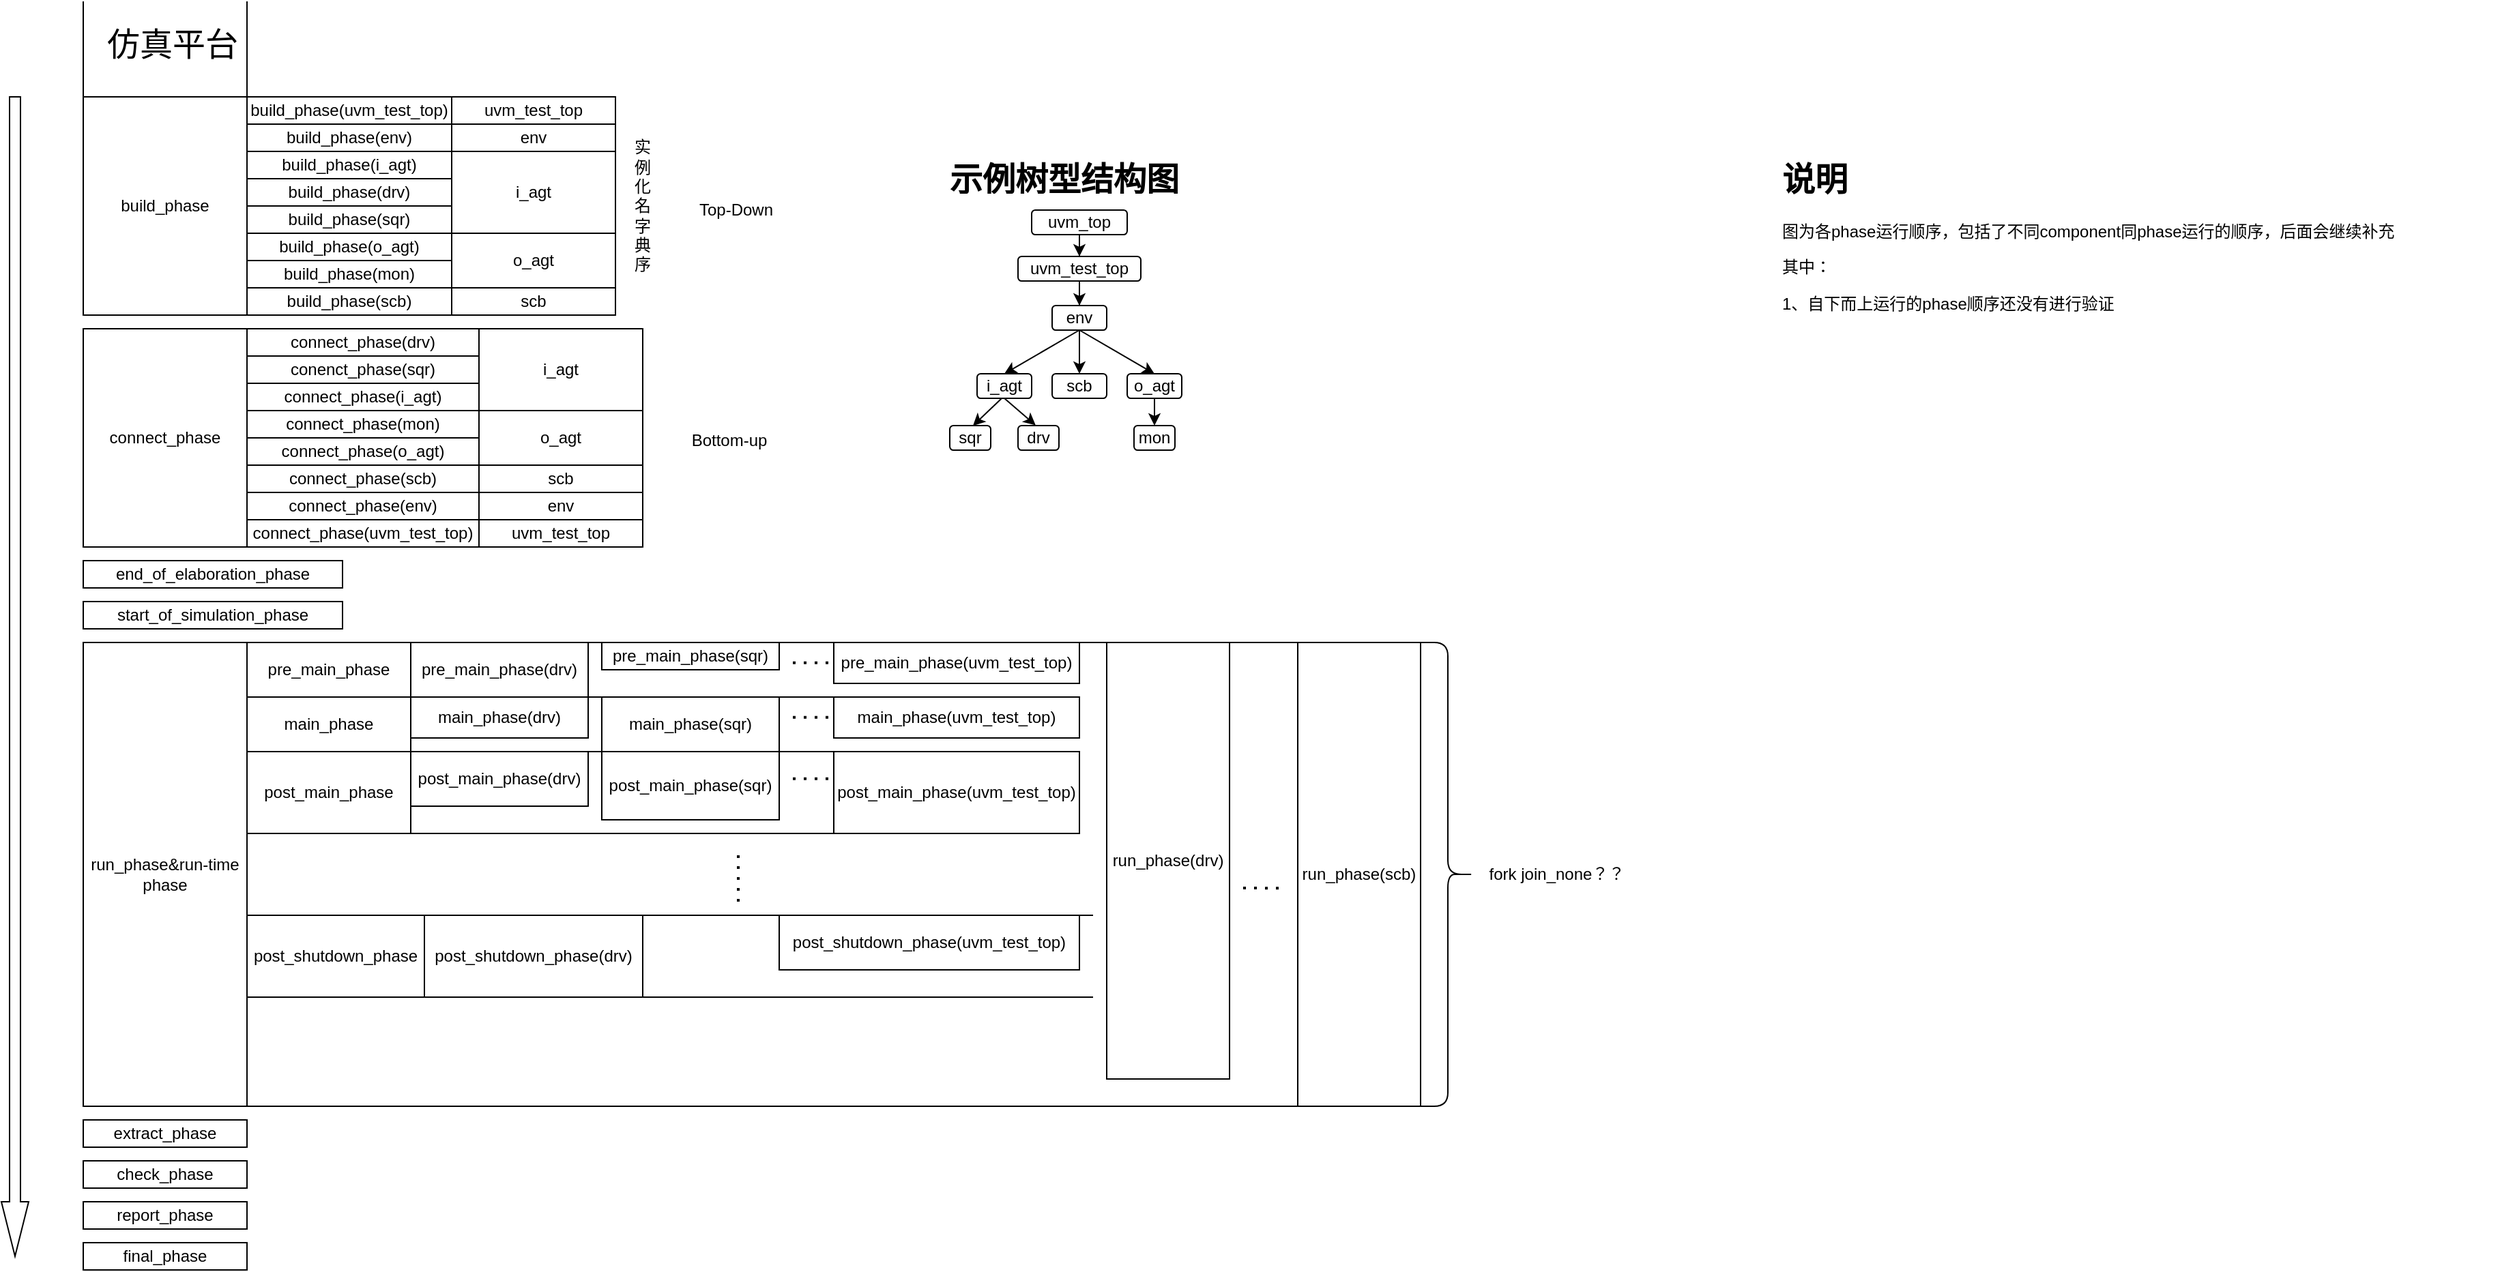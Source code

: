 <mxfile version="24.5.5" type="github">
  <diagram name="第 1 页" id="PAKgEMh2x5S0RE_B--pN">
    <mxGraphModel dx="3276" dy="1551" grid="1" gridSize="10" guides="1" tooltips="1" connect="1" arrows="1" fold="1" page="1" pageScale="1" pageWidth="850" pageHeight="1100" math="0" shadow="0">
      <root>
        <mxCell id="0" />
        <mxCell id="1" parent="0" />
        <mxCell id="J0PudwGmoJVlMHtpE4xF-1" value="build_phase" style="rounded=0;whiteSpace=wrap;html=1;" vertex="1" parent="1">
          <mxGeometry x="220" y="100" width="120" height="160" as="geometry" />
        </mxCell>
        <mxCell id="J0PudwGmoJVlMHtpE4xF-2" value="&lt;font style=&quot;font-size: 24px&quot;&gt;仿真平台&lt;/font&gt;" style="text;html=1;align=center;verticalAlign=middle;resizable=0;points=[];autosize=1;" vertex="1" parent="1">
          <mxGeometry x="230" y="52" width="110" height="20" as="geometry" />
        </mxCell>
        <mxCell id="J0PudwGmoJVlMHtpE4xF-3" value="build_phase(uvm_test_top)" style="rounded=0;whiteSpace=wrap;html=1;" vertex="1" parent="1">
          <mxGeometry x="340" y="100" width="150" height="20" as="geometry" />
        </mxCell>
        <mxCell id="J0PudwGmoJVlMHtpE4xF-4" value="build_phase(env)" style="rounded=0;whiteSpace=wrap;html=1;" vertex="1" parent="1">
          <mxGeometry x="340" y="120" width="150" height="20" as="geometry" />
        </mxCell>
        <mxCell id="J0PudwGmoJVlMHtpE4xF-5" value="build_phase(o_agt)" style="rounded=0;whiteSpace=wrap;html=1;" vertex="1" parent="1">
          <mxGeometry x="340" y="200" width="150" height="20" as="geometry" />
        </mxCell>
        <mxCell id="J0PudwGmoJVlMHtpE4xF-6" value="build_phase(i_agt)" style="rounded=0;whiteSpace=wrap;html=1;" vertex="1" parent="1">
          <mxGeometry x="340" y="140" width="150" height="20" as="geometry" />
        </mxCell>
        <mxCell id="J0PudwGmoJVlMHtpE4xF-7" value="build_phase(drv)" style="rounded=0;whiteSpace=wrap;html=1;" vertex="1" parent="1">
          <mxGeometry x="340" y="160" width="150" height="20" as="geometry" />
        </mxCell>
        <mxCell id="J0PudwGmoJVlMHtpE4xF-8" value="build_phase(sqr)" style="rounded=0;whiteSpace=wrap;html=1;" vertex="1" parent="1">
          <mxGeometry x="340" y="180" width="150" height="20" as="geometry" />
        </mxCell>
        <mxCell id="J0PudwGmoJVlMHtpE4xF-9" value="build_phase(mon)" style="rounded=0;whiteSpace=wrap;html=1;" vertex="1" parent="1">
          <mxGeometry x="340" y="220" width="150" height="20" as="geometry" />
        </mxCell>
        <mxCell id="J0PudwGmoJVlMHtpE4xF-10" value="build_phase(scb)" style="rounded=0;whiteSpace=wrap;html=1;" vertex="1" parent="1">
          <mxGeometry x="340" y="240" width="150" height="20" as="geometry" />
        </mxCell>
        <mxCell id="J0PudwGmoJVlMHtpE4xF-11" value="scb" style="rounded=0;whiteSpace=wrap;html=1;" vertex="1" parent="1">
          <mxGeometry x="490" y="240" width="120" height="20" as="geometry" />
        </mxCell>
        <mxCell id="J0PudwGmoJVlMHtpE4xF-12" value="i_agt" style="rounded=0;whiteSpace=wrap;html=1;" vertex="1" parent="1">
          <mxGeometry x="490" y="140" width="120" height="60" as="geometry" />
        </mxCell>
        <mxCell id="J0PudwGmoJVlMHtpE4xF-13" value="o_agt" style="rounded=0;whiteSpace=wrap;html=1;" vertex="1" parent="1">
          <mxGeometry x="490" y="200" width="120" height="40" as="geometry" />
        </mxCell>
        <mxCell id="J0PudwGmoJVlMHtpE4xF-14" value="env" style="rounded=0;whiteSpace=wrap;html=1;" vertex="1" parent="1">
          <mxGeometry x="490" y="120" width="120" height="20" as="geometry" />
        </mxCell>
        <mxCell id="J0PudwGmoJVlMHtpE4xF-15" value="uvm_test_top" style="rounded=0;whiteSpace=wrap;html=1;" vertex="1" parent="1">
          <mxGeometry x="490" y="100" width="120" height="20" as="geometry" />
        </mxCell>
        <mxCell id="J0PudwGmoJVlMHtpE4xF-16" value="connect_phase" style="rounded=0;whiteSpace=wrap;html=1;" vertex="1" parent="1">
          <mxGeometry x="220" y="270" width="120" height="160" as="geometry" />
        </mxCell>
        <mxCell id="J0PudwGmoJVlMHtpE4xF-17" value="connect_phase(uvm_test_top)" style="rounded=0;whiteSpace=wrap;html=1;" vertex="1" parent="1">
          <mxGeometry x="340" y="410" width="170" height="20" as="geometry" />
        </mxCell>
        <mxCell id="J0PudwGmoJVlMHtpE4xF-18" value="connect_phase(env)" style="rounded=0;whiteSpace=wrap;html=1;" vertex="1" parent="1">
          <mxGeometry x="340" y="390" width="170" height="20" as="geometry" />
        </mxCell>
        <mxCell id="J0PudwGmoJVlMHtpE4xF-19" value="connect_phase(mon)" style="rounded=0;whiteSpace=wrap;html=1;" vertex="1" parent="1">
          <mxGeometry x="340" y="330" width="170" height="20" as="geometry" />
        </mxCell>
        <mxCell id="J0PudwGmoJVlMHtpE4xF-20" value="connect_phase(drv)" style="rounded=0;whiteSpace=wrap;html=1;" vertex="1" parent="1">
          <mxGeometry x="340" y="270" width="170" height="20" as="geometry" />
        </mxCell>
        <mxCell id="J0PudwGmoJVlMHtpE4xF-21" value="conenct_phase(sqr)" style="rounded=0;whiteSpace=wrap;html=1;" vertex="1" parent="1">
          <mxGeometry x="340" y="290" width="170" height="20" as="geometry" />
        </mxCell>
        <mxCell id="J0PudwGmoJVlMHtpE4xF-22" value="connect_phase(i_agt)" style="rounded=0;whiteSpace=wrap;html=1;" vertex="1" parent="1">
          <mxGeometry x="340" y="310" width="170" height="20" as="geometry" />
        </mxCell>
        <mxCell id="J0PudwGmoJVlMHtpE4xF-23" value="connect_phase(o_agt)" style="rounded=0;whiteSpace=wrap;html=1;" vertex="1" parent="1">
          <mxGeometry x="340" y="350" width="170" height="20" as="geometry" />
        </mxCell>
        <mxCell id="J0PudwGmoJVlMHtpE4xF-24" value="connect_phase(scb)" style="rounded=0;whiteSpace=wrap;html=1;" vertex="1" parent="1">
          <mxGeometry x="340" y="370" width="170" height="20" as="geometry" />
        </mxCell>
        <mxCell id="J0PudwGmoJVlMHtpE4xF-25" value="scb" style="rounded=0;whiteSpace=wrap;html=1;" vertex="1" parent="1">
          <mxGeometry x="510" y="370" width="120" height="20" as="geometry" />
        </mxCell>
        <mxCell id="J0PudwGmoJVlMHtpE4xF-26" value="i_agt" style="rounded=0;whiteSpace=wrap;html=1;" vertex="1" parent="1">
          <mxGeometry x="510" y="270" width="120" height="60" as="geometry" />
        </mxCell>
        <mxCell id="J0PudwGmoJVlMHtpE4xF-27" value="o_agt" style="rounded=0;whiteSpace=wrap;html=1;" vertex="1" parent="1">
          <mxGeometry x="510" y="330" width="120" height="40" as="geometry" />
        </mxCell>
        <mxCell id="J0PudwGmoJVlMHtpE4xF-28" value="env" style="rounded=0;whiteSpace=wrap;html=1;" vertex="1" parent="1">
          <mxGeometry x="510" y="390" width="120" height="20" as="geometry" />
        </mxCell>
        <mxCell id="J0PudwGmoJVlMHtpE4xF-29" value="uvm_test_top" style="rounded=0;whiteSpace=wrap;html=1;" vertex="1" parent="1">
          <mxGeometry x="510" y="410" width="120" height="20" as="geometry" />
        </mxCell>
        <mxCell id="J0PudwGmoJVlMHtpE4xF-30" value="" style="html=1;shadow=0;dashed=0;align=center;verticalAlign=middle;shape=mxgraph.arrows2.arrow;dy=0.6;dx=40;direction=south;notch=0;" vertex="1" parent="1">
          <mxGeometry x="160" y="100" width="20" height="850" as="geometry" />
        </mxCell>
        <mxCell id="J0PudwGmoJVlMHtpE4xF-31" value="实例化名字典序" style="text;html=1;strokeColor=none;fillColor=none;align=center;verticalAlign=middle;whiteSpace=wrap;rounded=0;" vertex="1" parent="1">
          <mxGeometry x="620" y="140" width="20" height="80" as="geometry" />
        </mxCell>
        <mxCell id="J0PudwGmoJVlMHtpE4xF-32" value="end_of_elaboration_phase" style="rounded=0;whiteSpace=wrap;html=1;" vertex="1" parent="1">
          <mxGeometry x="220" y="440" width="190" height="20" as="geometry" />
        </mxCell>
        <mxCell id="J0PudwGmoJVlMHtpE4xF-33" value="start_of_simulation_phase" style="rounded=0;whiteSpace=wrap;html=1;" vertex="1" parent="1">
          <mxGeometry x="220" y="470" width="190" height="20" as="geometry" />
        </mxCell>
        <mxCell id="J0PudwGmoJVlMHtpE4xF-34" value="extract_phase" style="rounded=0;whiteSpace=wrap;html=1;" vertex="1" parent="1">
          <mxGeometry x="220" y="850" width="120" height="20" as="geometry" />
        </mxCell>
        <mxCell id="J0PudwGmoJVlMHtpE4xF-35" value="run_phase&amp;amp;run-time phase" style="rounded=0;whiteSpace=wrap;html=1;" vertex="1" parent="1">
          <mxGeometry x="220" y="500" width="120" height="340" as="geometry" />
        </mxCell>
        <mxCell id="J0PudwGmoJVlMHtpE4xF-36" value="run_phase(drv)" style="rounded=0;whiteSpace=wrap;html=1;" vertex="1" parent="1">
          <mxGeometry x="970" y="500" width="90" height="320" as="geometry" />
        </mxCell>
        <mxCell id="J0PudwGmoJVlMHtpE4xF-37" value="run_phase(scb)" style="rounded=0;whiteSpace=wrap;html=1;" vertex="1" parent="1">
          <mxGeometry x="1110" y="500" width="90" height="340" as="geometry" />
        </mxCell>
        <mxCell id="J0PudwGmoJVlMHtpE4xF-38" value="pre_main_phase(drv)" style="rounded=0;whiteSpace=wrap;html=1;" vertex="1" parent="1">
          <mxGeometry x="460" y="500" width="130" height="40" as="geometry" />
        </mxCell>
        <mxCell id="J0PudwGmoJVlMHtpE4xF-39" value="pre_main_phase(sqr)" style="rounded=0;whiteSpace=wrap;html=1;" vertex="1" parent="1">
          <mxGeometry x="600" y="500" width="130" height="20" as="geometry" />
        </mxCell>
        <mxCell id="J0PudwGmoJVlMHtpE4xF-40" value="" style="endArrow=none;dashed=1;html=1;dashPattern=1 3;strokeWidth=2;" edge="1" parent="1">
          <mxGeometry width="50" height="50" relative="1" as="geometry">
            <mxPoint x="740" y="514.83" as="sourcePoint" />
            <mxPoint x="770" y="514.95" as="targetPoint" />
          </mxGeometry>
        </mxCell>
        <mxCell id="J0PudwGmoJVlMHtpE4xF-41" value="pre_main_phase(uvm_test_top)" style="rounded=0;whiteSpace=wrap;html=1;" vertex="1" parent="1">
          <mxGeometry x="770" y="500" width="180" height="30" as="geometry" />
        </mxCell>
        <mxCell id="J0PudwGmoJVlMHtpE4xF-42" value="main_phase(drv)" style="rounded=0;whiteSpace=wrap;html=1;" vertex="1" parent="1">
          <mxGeometry x="460" y="540" width="130" height="30" as="geometry" />
        </mxCell>
        <mxCell id="J0PudwGmoJVlMHtpE4xF-43" value="main_phase(sqr)" style="rounded=0;whiteSpace=wrap;html=1;" vertex="1" parent="1">
          <mxGeometry x="600" y="540" width="130" height="40" as="geometry" />
        </mxCell>
        <mxCell id="J0PudwGmoJVlMHtpE4xF-44" value="main_phase(uvm_test_top)" style="rounded=0;whiteSpace=wrap;html=1;" vertex="1" parent="1">
          <mxGeometry x="770" y="540" width="180" height="30" as="geometry" />
        </mxCell>
        <mxCell id="J0PudwGmoJVlMHtpE4xF-45" value="" style="endArrow=none;dashed=1;html=1;dashPattern=1 3;strokeWidth=2;" edge="1" parent="1">
          <mxGeometry width="50" height="50" relative="1" as="geometry">
            <mxPoint x="740" y="554.83" as="sourcePoint" />
            <mxPoint x="770" y="554.95" as="targetPoint" />
          </mxGeometry>
        </mxCell>
        <mxCell id="J0PudwGmoJVlMHtpE4xF-46" value="post_main_phase(drv)" style="rounded=0;whiteSpace=wrap;html=1;" vertex="1" parent="1">
          <mxGeometry x="460" y="580" width="130" height="40" as="geometry" />
        </mxCell>
        <mxCell id="J0PudwGmoJVlMHtpE4xF-47" value="post_main_phase(sqr)" style="rounded=0;whiteSpace=wrap;html=1;" vertex="1" parent="1">
          <mxGeometry x="600" y="580" width="130" height="50" as="geometry" />
        </mxCell>
        <mxCell id="J0PudwGmoJVlMHtpE4xF-48" value="post_main_phase(uvm_test_top)" style="rounded=0;whiteSpace=wrap;html=1;" vertex="1" parent="1">
          <mxGeometry x="770" y="580" width="180" height="60" as="geometry" />
        </mxCell>
        <mxCell id="J0PudwGmoJVlMHtpE4xF-49" value="" style="endArrow=none;dashed=1;html=1;dashPattern=1 3;strokeWidth=2;" edge="1" parent="1">
          <mxGeometry width="50" height="50" relative="1" as="geometry">
            <mxPoint x="740" y="599.83" as="sourcePoint" />
            <mxPoint x="770" y="599.95" as="targetPoint" />
          </mxGeometry>
        </mxCell>
        <mxCell id="J0PudwGmoJVlMHtpE4xF-50" value="&lt;span&gt;pre_main_phase&lt;/span&gt;" style="rounded=0;whiteSpace=wrap;html=1;" vertex="1" parent="1">
          <mxGeometry x="340" y="500" width="120" height="40" as="geometry" />
        </mxCell>
        <mxCell id="J0PudwGmoJVlMHtpE4xF-51" value="main_phase" style="rounded=0;whiteSpace=wrap;html=1;" vertex="1" parent="1">
          <mxGeometry x="340" y="540" width="120" height="40" as="geometry" />
        </mxCell>
        <mxCell id="J0PudwGmoJVlMHtpE4xF-52" value="post_main_phase" style="rounded=0;whiteSpace=wrap;html=1;" vertex="1" parent="1">
          <mxGeometry x="340" y="580" width="120" height="60" as="geometry" />
        </mxCell>
        <mxCell id="J0PudwGmoJVlMHtpE4xF-53" value="" style="endArrow=none;dashed=1;html=1;dashPattern=1 3;strokeWidth=2;" edge="1" parent="1">
          <mxGeometry width="50" height="50" relative="1" as="geometry">
            <mxPoint x="700" y="690.0" as="sourcePoint" />
            <mxPoint x="700" y="650.0" as="targetPoint" />
          </mxGeometry>
        </mxCell>
        <mxCell id="J0PudwGmoJVlMHtpE4xF-54" value="" style="endArrow=none;html=1;" edge="1" parent="1">
          <mxGeometry width="50" height="50" relative="1" as="geometry">
            <mxPoint x="450" y="700.0" as="sourcePoint" />
            <mxPoint x="960" y="700.0" as="targetPoint" />
          </mxGeometry>
        </mxCell>
        <mxCell id="J0PudwGmoJVlMHtpE4xF-55" value="post_shutdown_phase(drv)" style="rounded=0;whiteSpace=wrap;html=1;" vertex="1" parent="1">
          <mxGeometry x="470" y="700" width="160" height="60" as="geometry" />
        </mxCell>
        <mxCell id="J0PudwGmoJVlMHtpE4xF-56" value="post_shutdown_phase(uvm_test_top)" style="rounded=0;whiteSpace=wrap;html=1;" vertex="1" parent="1">
          <mxGeometry x="730" y="700" width="220" height="40" as="geometry" />
        </mxCell>
        <mxCell id="J0PudwGmoJVlMHtpE4xF-57" value="" style="endArrow=none;html=1;" edge="1" parent="1">
          <mxGeometry width="50" height="50" relative="1" as="geometry">
            <mxPoint x="450" y="760.0" as="sourcePoint" />
            <mxPoint x="960" y="760.0" as="targetPoint" />
          </mxGeometry>
        </mxCell>
        <mxCell id="J0PudwGmoJVlMHtpE4xF-58" value="" style="endArrow=none;html=1;" edge="1" parent="1">
          <mxGeometry width="50" height="50" relative="1" as="geometry">
            <mxPoint x="340" y="840" as="sourcePoint" />
            <mxPoint x="1170" y="840" as="targetPoint" />
          </mxGeometry>
        </mxCell>
        <mxCell id="J0PudwGmoJVlMHtpE4xF-59" value="post_shutdown_phase" style="rounded=0;whiteSpace=wrap;html=1;" vertex="1" parent="1">
          <mxGeometry x="340" y="700" width="130" height="60" as="geometry" />
        </mxCell>
        <mxCell id="J0PudwGmoJVlMHtpE4xF-60" value="" style="endArrow=none;html=1;exitX=0;exitY=0;exitDx=0;exitDy=0;" edge="1" parent="1" source="J0PudwGmoJVlMHtpE4xF-35">
          <mxGeometry width="50" height="50" relative="1" as="geometry">
            <mxPoint x="780" y="470" as="sourcePoint" />
            <mxPoint x="1170" y="500.0" as="targetPoint" />
          </mxGeometry>
        </mxCell>
        <mxCell id="J0PudwGmoJVlMHtpE4xF-61" value="" style="endArrow=none;html=1;exitX=1;exitY=1;exitDx=0;exitDy=0;entryX=1;entryY=0;entryDx=0;entryDy=0;" edge="1" parent="1" source="J0PudwGmoJVlMHtpE4xF-38" target="J0PudwGmoJVlMHtpE4xF-44">
          <mxGeometry width="50" height="50" relative="1" as="geometry">
            <mxPoint x="800" y="510" as="sourcePoint" />
            <mxPoint x="850" y="460" as="targetPoint" />
          </mxGeometry>
        </mxCell>
        <mxCell id="J0PudwGmoJVlMHtpE4xF-62" value="" style="endArrow=none;html=1;exitX=1;exitY=0;exitDx=0;exitDy=0;entryX=0;entryY=0;entryDx=0;entryDy=0;" edge="1" parent="1" source="J0PudwGmoJVlMHtpE4xF-46" target="J0PudwGmoJVlMHtpE4xF-48">
          <mxGeometry width="50" height="50" relative="1" as="geometry">
            <mxPoint x="600" y="690" as="sourcePoint" />
            <mxPoint x="650" y="640" as="targetPoint" />
          </mxGeometry>
        </mxCell>
        <mxCell id="J0PudwGmoJVlMHtpE4xF-63" value="" style="endArrow=none;html=1;exitX=1;exitY=1;exitDx=0;exitDy=0;entryX=0;entryY=1;entryDx=0;entryDy=0;" edge="1" parent="1" source="J0PudwGmoJVlMHtpE4xF-52" target="J0PudwGmoJVlMHtpE4xF-48">
          <mxGeometry width="50" height="50" relative="1" as="geometry">
            <mxPoint x="570" y="690" as="sourcePoint" />
            <mxPoint x="620" y="640" as="targetPoint" />
          </mxGeometry>
        </mxCell>
        <mxCell id="J0PudwGmoJVlMHtpE4xF-64" value="" style="endArrow=none;html=1;exitX=0;exitY=0;exitDx=0;exitDy=0;" edge="1" parent="1" source="J0PudwGmoJVlMHtpE4xF-3">
          <mxGeometry width="50" height="50" relative="1" as="geometry">
            <mxPoint x="350" y="100" as="sourcePoint" />
            <mxPoint x="340" y="30" as="targetPoint" />
          </mxGeometry>
        </mxCell>
        <mxCell id="J0PudwGmoJVlMHtpE4xF-65" value="" style="endArrow=none;html=1;exitX=0;exitY=0;exitDx=0;exitDy=0;" edge="1" parent="1" source="J0PudwGmoJVlMHtpE4xF-1">
          <mxGeometry width="50" height="50" relative="1" as="geometry">
            <mxPoint x="180" y="60" as="sourcePoint" />
            <mxPoint x="220" y="30" as="targetPoint" />
          </mxGeometry>
        </mxCell>
        <mxCell id="J0PudwGmoJVlMHtpE4xF-66" value="Top-Down" style="text;html=1;align=center;verticalAlign=middle;resizable=0;points=[];autosize=1;" vertex="1" parent="1">
          <mxGeometry x="663" y="173" width="70" height="20" as="geometry" />
        </mxCell>
        <mxCell id="J0PudwGmoJVlMHtpE4xF-67" value="Bottom-up" style="text;html=1;align=center;verticalAlign=middle;resizable=0;points=[];autosize=1;" vertex="1" parent="1">
          <mxGeometry x="658" y="342" width="70" height="20" as="geometry" />
        </mxCell>
        <mxCell id="J0PudwGmoJVlMHtpE4xF-68" value="" style="shape=curlyBracket;whiteSpace=wrap;html=1;rounded=1;flipH=1;" vertex="1" parent="1">
          <mxGeometry x="1200" y="500" width="40" height="340" as="geometry" />
        </mxCell>
        <mxCell id="J0PudwGmoJVlMHtpE4xF-69" value="fork join_none？？" style="text;html=1;strokeColor=none;fillColor=none;align=center;verticalAlign=middle;whiteSpace=wrap;rounded=0;" vertex="1" parent="1">
          <mxGeometry x="1240" y="660" width="120" height="20" as="geometry" />
        </mxCell>
        <mxCell id="J0PudwGmoJVlMHtpE4xF-70" value="check_phase" style="rounded=0;whiteSpace=wrap;html=1;" vertex="1" parent="1">
          <mxGeometry x="220" y="880" width="120" height="20" as="geometry" />
        </mxCell>
        <mxCell id="J0PudwGmoJVlMHtpE4xF-71" value="report_phase" style="rounded=0;whiteSpace=wrap;html=1;" vertex="1" parent="1">
          <mxGeometry x="220" y="910" width="120" height="20" as="geometry" />
        </mxCell>
        <mxCell id="J0PudwGmoJVlMHtpE4xF-72" value="final_phase" style="rounded=0;whiteSpace=wrap;html=1;" vertex="1" parent="1">
          <mxGeometry x="220" y="940" width="120" height="20" as="geometry" />
        </mxCell>
        <mxCell id="J0PudwGmoJVlMHtpE4xF-73" value="" style="endArrow=none;dashed=1;html=1;dashPattern=1 3;strokeWidth=2;" edge="1" parent="1">
          <mxGeometry width="50" height="50" relative="1" as="geometry">
            <mxPoint x="1070" y="680.0" as="sourcePoint" />
            <mxPoint x="1100" y="680.12" as="targetPoint" />
          </mxGeometry>
        </mxCell>
        <mxCell id="J0PudwGmoJVlMHtpE4xF-74" value="&lt;h1&gt;说明&lt;/h1&gt;&lt;p&gt;图为各phase运行顺序，包括了不同component同phase运行的顺序，后面会继续补充&lt;/p&gt;&lt;p&gt;其中：&lt;/p&gt;&lt;p&gt;1、自下而上运行的phase顺序还没有进行验证&lt;/p&gt;" style="text;html=1;strokeColor=none;fillColor=none;spacing=5;spacingTop=-20;whiteSpace=wrap;overflow=hidden;rounded=0;" vertex="1" parent="1">
          <mxGeometry x="1460" y="141" width="530" height="120" as="geometry" />
        </mxCell>
        <mxCell id="J0PudwGmoJVlMHtpE4xF-75" style="edgeStyle=orthogonalEdgeStyle;rounded=0;orthogonalLoop=1;jettySize=auto;html=1;entryX=0.5;entryY=0;entryDx=0;entryDy=0;" edge="1" parent="1" source="J0PudwGmoJVlMHtpE4xF-76" target="J0PudwGmoJVlMHtpE4xF-78">
          <mxGeometry relative="1" as="geometry" />
        </mxCell>
        <mxCell id="J0PudwGmoJVlMHtpE4xF-76" value="uvm_top" style="rounded=1;whiteSpace=wrap;html=1;" vertex="1" parent="1">
          <mxGeometry x="915" y="183" width="70" height="18" as="geometry" />
        </mxCell>
        <mxCell id="J0PudwGmoJVlMHtpE4xF-77" style="edgeStyle=orthogonalEdgeStyle;rounded=0;orthogonalLoop=1;jettySize=auto;html=1;entryX=0.5;entryY=0;entryDx=0;entryDy=0;" edge="1" parent="1" source="J0PudwGmoJVlMHtpE4xF-78" target="J0PudwGmoJVlMHtpE4xF-79">
          <mxGeometry relative="1" as="geometry" />
        </mxCell>
        <mxCell id="J0PudwGmoJVlMHtpE4xF-78" value="uvm_test_top" style="rounded=1;whiteSpace=wrap;html=1;" vertex="1" parent="1">
          <mxGeometry x="905" y="217" width="90" height="18" as="geometry" />
        </mxCell>
        <mxCell id="J0PudwGmoJVlMHtpE4xF-79" value="env" style="rounded=1;whiteSpace=wrap;html=1;" vertex="1" parent="1">
          <mxGeometry x="930" y="253" width="40" height="18" as="geometry" />
        </mxCell>
        <mxCell id="J0PudwGmoJVlMHtpE4xF-80" value="i_agt" style="rounded=1;whiteSpace=wrap;html=1;" vertex="1" parent="1">
          <mxGeometry x="875" y="303" width="40" height="18" as="geometry" />
        </mxCell>
        <mxCell id="J0PudwGmoJVlMHtpE4xF-81" value="scb" style="rounded=1;whiteSpace=wrap;html=1;" vertex="1" parent="1">
          <mxGeometry x="930" y="303" width="40" height="18" as="geometry" />
        </mxCell>
        <mxCell id="J0PudwGmoJVlMHtpE4xF-82" value="o_agt" style="rounded=1;whiteSpace=wrap;html=1;" vertex="1" parent="1">
          <mxGeometry x="985" y="303" width="40" height="18" as="geometry" />
        </mxCell>
        <mxCell id="J0PudwGmoJVlMHtpE4xF-83" value="sqr" style="rounded=1;whiteSpace=wrap;html=1;" vertex="1" parent="1">
          <mxGeometry x="855" y="341" width="30" height="18" as="geometry" />
        </mxCell>
        <mxCell id="J0PudwGmoJVlMHtpE4xF-84" value="drv" style="rounded=1;whiteSpace=wrap;html=1;" vertex="1" parent="1">
          <mxGeometry x="905" y="341" width="30" height="18" as="geometry" />
        </mxCell>
        <mxCell id="J0PudwGmoJVlMHtpE4xF-85" value="mon" style="rounded=1;whiteSpace=wrap;html=1;" vertex="1" parent="1">
          <mxGeometry x="990" y="341" width="30" height="18" as="geometry" />
        </mxCell>
        <mxCell id="J0PudwGmoJVlMHtpE4xF-86" value="" style="endArrow=classic;html=1;exitX=0.5;exitY=1;exitDx=0;exitDy=0;entryX=0.431;entryY=-0.013;entryDx=0;entryDy=0;entryPerimeter=0;" edge="1" parent="1" source="J0PudwGmoJVlMHtpE4xF-80" target="J0PudwGmoJVlMHtpE4xF-84">
          <mxGeometry width="50" height="50" relative="1" as="geometry">
            <mxPoint x="905" y="341" as="sourcePoint" />
            <mxPoint x="955" y="291" as="targetPoint" />
          </mxGeometry>
        </mxCell>
        <mxCell id="J0PudwGmoJVlMHtpE4xF-87" value="" style="endArrow=classic;html=1;entryX=0.5;entryY=0;entryDx=0;entryDy=0;exitX=0.5;exitY=1;exitDx=0;exitDy=0;" edge="1" parent="1" source="J0PudwGmoJVlMHtpE4xF-79" target="J0PudwGmoJVlMHtpE4xF-80">
          <mxGeometry width="50" height="50" relative="1" as="geometry">
            <mxPoint x="895" y="253" as="sourcePoint" />
            <mxPoint x="945" y="273" as="targetPoint" />
          </mxGeometry>
        </mxCell>
        <mxCell id="J0PudwGmoJVlMHtpE4xF-88" value="" style="endArrow=classic;html=1;exitX=0.5;exitY=1;exitDx=0;exitDy=0;entryX=0.5;entryY=0;entryDx=0;entryDy=0;" edge="1" parent="1" source="J0PudwGmoJVlMHtpE4xF-79" target="J0PudwGmoJVlMHtpE4xF-81">
          <mxGeometry width="50" height="50" relative="1" as="geometry">
            <mxPoint x="815" y="313" as="sourcePoint" />
            <mxPoint x="865" y="263" as="targetPoint" />
          </mxGeometry>
        </mxCell>
        <mxCell id="J0PudwGmoJVlMHtpE4xF-89" value="" style="endArrow=classic;html=1;exitX=0.5;exitY=1;exitDx=0;exitDy=0;entryX=0.5;entryY=0;entryDx=0;entryDy=0;" edge="1" parent="1" source="J0PudwGmoJVlMHtpE4xF-79" target="J0PudwGmoJVlMHtpE4xF-82">
          <mxGeometry width="50" height="50" relative="1" as="geometry">
            <mxPoint x="825" y="313" as="sourcePoint" />
            <mxPoint x="875" y="263" as="targetPoint" />
          </mxGeometry>
        </mxCell>
        <mxCell id="J0PudwGmoJVlMHtpE4xF-90" value="" style="endArrow=classic;html=1;entryX=0.565;entryY=0.008;entryDx=0;entryDy=0;entryPerimeter=0;exitX=0.445;exitY=1.013;exitDx=0;exitDy=0;exitPerimeter=0;" edge="1" parent="1" source="J0PudwGmoJVlMHtpE4xF-80" target="J0PudwGmoJVlMHtpE4xF-83">
          <mxGeometry width="50" height="50" relative="1" as="geometry">
            <mxPoint x="965" y="378" as="sourcePoint" />
            <mxPoint x="885" y="318" as="targetPoint" />
          </mxGeometry>
        </mxCell>
        <mxCell id="J0PudwGmoJVlMHtpE4xF-91" value="" style="endArrow=classic;html=1;exitX=0.5;exitY=1;exitDx=0;exitDy=0;entryX=0.5;entryY=0;entryDx=0;entryDy=0;" edge="1" parent="1" source="J0PudwGmoJVlMHtpE4xF-82" target="J0PudwGmoJVlMHtpE4xF-85">
          <mxGeometry width="50" height="50" relative="1" as="geometry">
            <mxPoint x="1045" y="358" as="sourcePoint" />
            <mxPoint x="1095" y="308" as="targetPoint" />
          </mxGeometry>
        </mxCell>
        <mxCell id="J0PudwGmoJVlMHtpE4xF-92" value="&lt;h1&gt;示例树型结构图&lt;/h1&gt;" style="text;html=1;strokeColor=none;fillColor=none;spacing=5;spacingTop=-20;whiteSpace=wrap;overflow=hidden;rounded=0;" vertex="1" parent="1">
          <mxGeometry x="850" y="141" width="190" height="30" as="geometry" />
        </mxCell>
      </root>
    </mxGraphModel>
  </diagram>
</mxfile>
